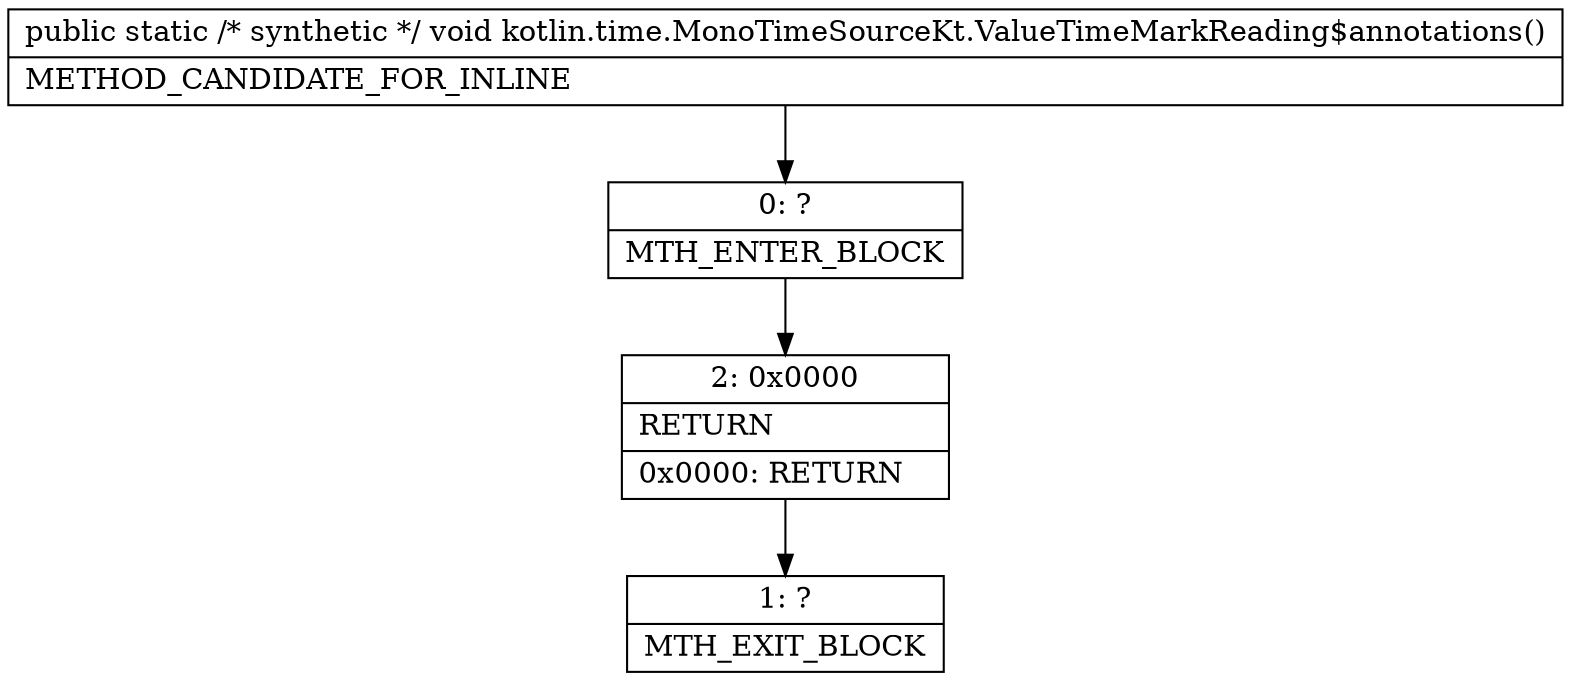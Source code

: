 digraph "CFG forkotlin.time.MonoTimeSourceKt.ValueTimeMarkReading$annotations()V" {
Node_0 [shape=record,label="{0\:\ ?|MTH_ENTER_BLOCK\l}"];
Node_2 [shape=record,label="{2\:\ 0x0000|RETURN\l|0x0000: RETURN   \l}"];
Node_1 [shape=record,label="{1\:\ ?|MTH_EXIT_BLOCK\l}"];
MethodNode[shape=record,label="{public static \/* synthetic *\/ void kotlin.time.MonoTimeSourceKt.ValueTimeMarkReading$annotations()  | METHOD_CANDIDATE_FOR_INLINE\l}"];
MethodNode -> Node_0;Node_0 -> Node_2;
Node_2 -> Node_1;
}

